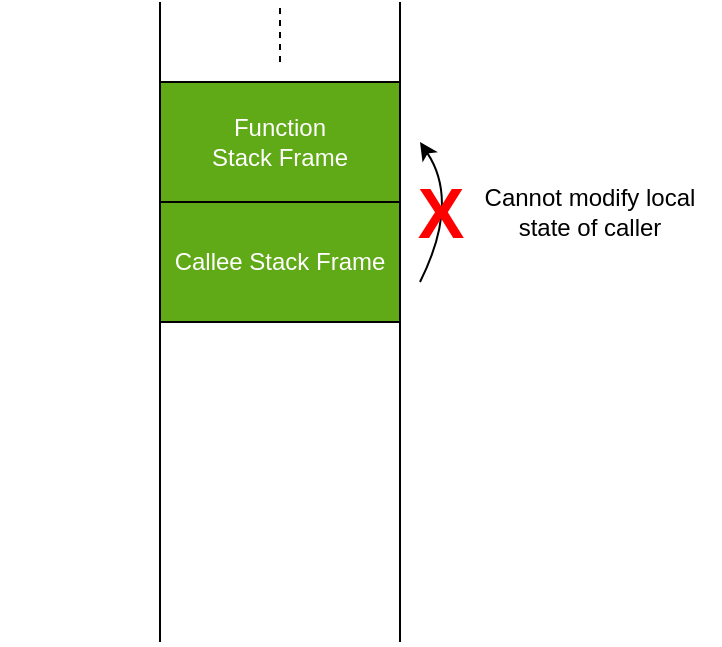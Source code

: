 <mxfile version="12.9.13" type="device"><diagram id="XqJ4mQxnOR7mIwFCOtnC" name="Page-1"><mxGraphModel dx="1164" dy="729" grid="1" gridSize="10" guides="1" tooltips="1" connect="1" arrows="1" fold="1" page="1" pageScale="1" pageWidth="850" pageHeight="1100" math="0" shadow="0"><root><mxCell id="0"/><mxCell id="1" parent="0"/><mxCell id="b5t2S1CxMU01NmITyNuN-2" value="" style="endArrow=none;html=1;" parent="1" edge="1"><mxGeometry width="50" height="50" relative="1" as="geometry"><mxPoint x="320" y="360" as="sourcePoint"/><mxPoint x="320" y="40" as="targetPoint"/></mxGeometry></mxCell><mxCell id="b5t2S1CxMU01NmITyNuN-3" value="" style="endArrow=none;html=1;" parent="1" edge="1"><mxGeometry width="50" height="50" relative="1" as="geometry"><mxPoint x="200" y="360" as="sourcePoint"/><mxPoint x="200" y="40" as="targetPoint"/></mxGeometry></mxCell><mxCell id="b5t2S1CxMU01NmITyNuN-4" value="Function&lt;br&gt;Stack Frame" style="rounded=0;whiteSpace=wrap;html=1;fillColor=#60a917;strokeColor=#000000;fontColor=#ffffff;" parent="1" vertex="1"><mxGeometry x="200" y="80" width="120" height="60" as="geometry"/></mxCell><mxCell id="b5t2S1CxMU01NmITyNuN-5" value="" style="endArrow=none;dashed=1;html=1;" parent="1" edge="1"><mxGeometry width="50" height="50" relative="1" as="geometry"><mxPoint x="260" y="70" as="sourcePoint"/><mxPoint x="260" y="40" as="targetPoint"/></mxGeometry></mxCell><mxCell id="b5t2S1CxMU01NmITyNuN-6" value="Callee Stack Frame" style="rounded=0;whiteSpace=wrap;html=1;strokeColor=#000000;fillColor=#60a917;fontColor=#ffffff;" parent="1" vertex="1"><mxGeometry x="200" y="140" width="120" height="60" as="geometry"/></mxCell><mxCell id="b5t2S1CxMU01NmITyNuN-7" value="" style="curved=1;endArrow=none;html=1;endFill=0;startArrow=classic;startFill=1;" parent="1" edge="1"><mxGeometry width="50" height="50" relative="1" as="geometry"><mxPoint x="330" y="110" as="sourcePoint"/><mxPoint x="330" y="180" as="targetPoint"/><Array as="points"><mxPoint x="350" y="140"/></Array></mxGeometry></mxCell><mxCell id="p7S7Qm89AjjKFzktzZOW-1" value="" style="rounded=0;whiteSpace=wrap;html=1;strokeColor=none;fontSize=35;fillColor=none;" parent="1" vertex="1"><mxGeometry x="120" y="40" width="360" height="320" as="geometry"/></mxCell><mxCell id="0AQd0AKOwb5wUfHjU-uY-1" value="&lt;b&gt;&lt;font color=&quot;#ff0000&quot;&gt;X&lt;/font&gt;&lt;/b&gt;" style="text;html=1;align=center;verticalAlign=middle;resizable=0;points=[];autosize=1;fontSize=35;connectable=0;" vertex="1" parent="1"><mxGeometry x="320" y="120" width="40" height="50" as="geometry"/></mxCell><mxCell id="0AQd0AKOwb5wUfHjU-uY-3" value="Cannot modify local state of caller" style="text;html=1;strokeColor=none;fillColor=none;align=center;verticalAlign=middle;whiteSpace=wrap;rounded=0;fontSize=12;" vertex="1" parent="1"><mxGeometry x="360" y="135" width="110" height="20" as="geometry"/></mxCell></root></mxGraphModel></diagram></mxfile>